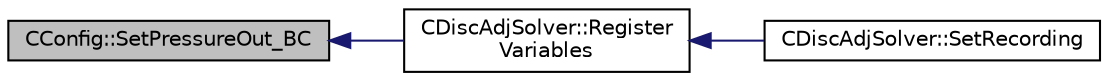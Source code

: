 digraph "CConfig::SetPressureOut_BC"
{
  edge [fontname="Helvetica",fontsize="10",labelfontname="Helvetica",labelfontsize="10"];
  node [fontname="Helvetica",fontsize="10",shape=record];
  rankdir="LR";
  Node15333 [label="CConfig::SetPressureOut_BC",height=0.2,width=0.4,color="black", fillcolor="grey75", style="filled", fontcolor="black"];
  Node15333 -> Node15334 [dir="back",color="midnightblue",fontsize="10",style="solid",fontname="Helvetica"];
  Node15334 [label="CDiscAdjSolver::Register\lVariables",height=0.2,width=0.4,color="black", fillcolor="white", style="filled",URL="$class_c_disc_adj_solver.html#a46669aa416ef9f487c65db54dfab03ee",tooltip="A virtual member. "];
  Node15334 -> Node15335 [dir="back",color="midnightblue",fontsize="10",style="solid",fontname="Helvetica"];
  Node15335 [label="CDiscAdjSolver::SetRecording",height=0.2,width=0.4,color="black", fillcolor="white", style="filled",URL="$class_c_disc_adj_solver.html#a696214d1de7cabe49792ce047e08b5f4",tooltip="Prepare the solver for a new recording. "];
}
